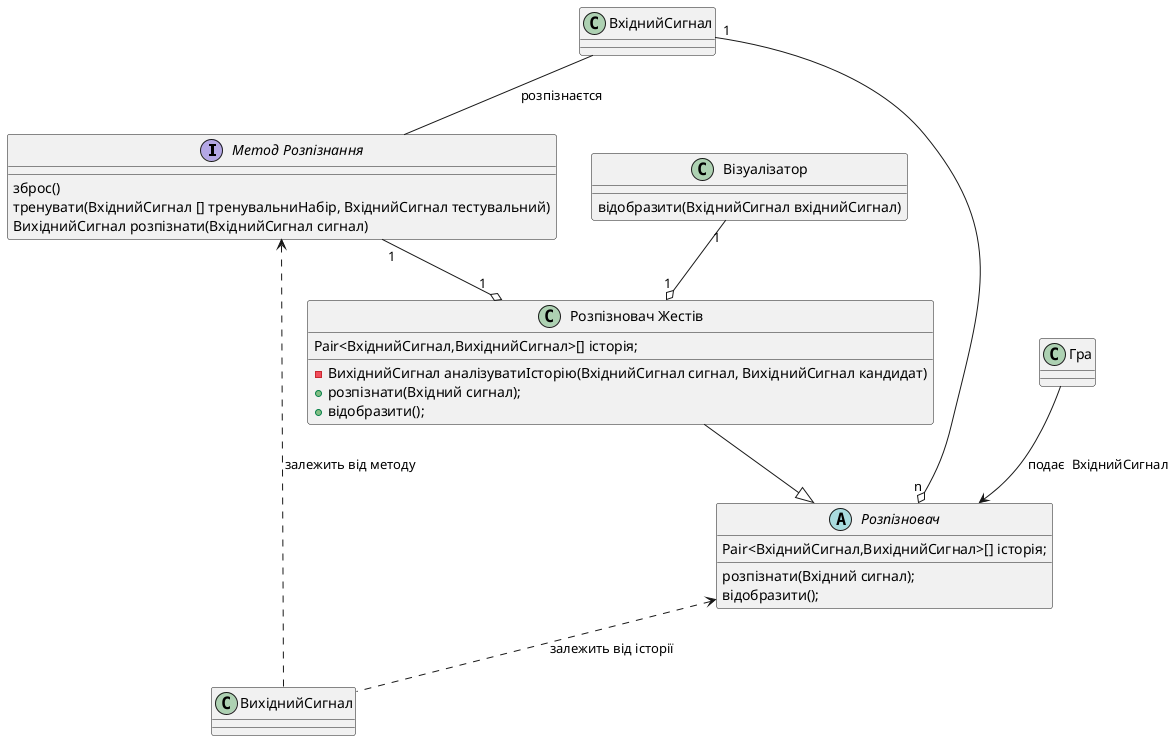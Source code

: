 @startuml


interface "Метод Розпізнання" {
    зброс()
    тренувати(ВхіднийСигнал [] тренувальниНабір, ВхіднийСигнал тестувальний)
    ВихіднийСигнал розпізнати(ВхіднийСигнал сигнал)
}

class Візуалізатор{
    відобразити(ВхіднийСигнал вхіднийСигнал)
}

abstract class Розпізновач {
    Pair<ВхіднийСигнал,ВихіднийСигнал>[] історія;
    розпізнати(Вхідний сигнал);
    відобразити();
}


class "Розпізновач Жестів" {
    Pair<ВхіднийСигнал,ВихіднийСигнал>[] історія;
    -ВихіднийСигнал аналізуватиІсторію(ВхіднийСигнал сигнал, ВихіднийСигнал кандидат)
    +розпізнати(Вхідний сигнал);
    +відобразити();
}


"Розпізновач Жестів" --|> Розпізновач
"Метод Розпізнання" "1" --o "1" "Розпізновач Жестів"
"Візуалізатор" "1" --o "1" "Розпізновач Жестів"
Гра --> "Розпізновач": подає  ВхіднийСигнал

ВхіднийСигнал "1" --o "n" "Розпізновач"
ВхіднийСигнал -- "Метод Розпізнання": розпізнаєтся
"Метод Розпізнання" <.. ВихіднийСигнал: залежить від методу
"Розпізновач" <.. ВихіднийСигнал: залежить від історії

@enduml